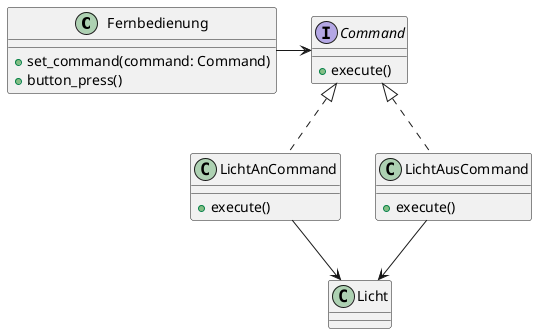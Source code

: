 @startuml
class Fernbedienung {
  +set_command(command: Command)
  +button_press()
}

interface Command {
  +execute()
}

class LichtAnCommand {
  +execute()
}

class LichtAusCommand {
  +execute()
}

class Licht { }

Fernbedienung -right-> Command
Command <|.. LichtAnCommand
Command <|.. LichtAusCommand
LichtAnCommand -down-> Licht
LichtAusCommand -down-> Licht
@enduml